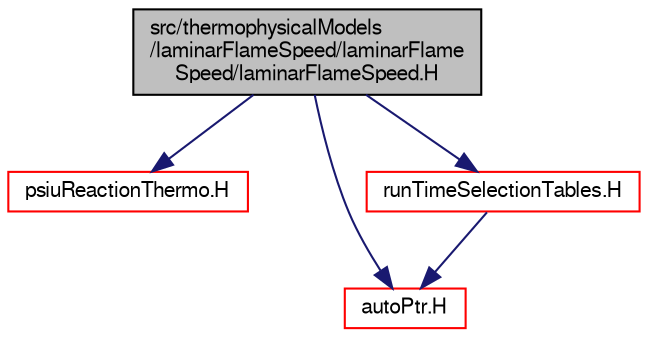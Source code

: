 digraph "src/thermophysicalModels/laminarFlameSpeed/laminarFlameSpeed/laminarFlameSpeed.H"
{
  bgcolor="transparent";
  edge [fontname="FreeSans",fontsize="10",labelfontname="FreeSans",labelfontsize="10"];
  node [fontname="FreeSans",fontsize="10",shape=record];
  Node0 [label="src/thermophysicalModels\l/laminarFlameSpeed/laminarFlame\lSpeed/laminarFlameSpeed.H",height=0.2,width=0.4,color="black", fillcolor="grey75", style="filled", fontcolor="black"];
  Node0 -> Node1 [color="midnightblue",fontsize="10",style="solid",fontname="FreeSans"];
  Node1 [label="psiuReactionThermo.H",height=0.2,width=0.4,color="red",URL="$a16235.html"];
  Node0 -> Node55 [color="midnightblue",fontsize="10",style="solid",fontname="FreeSans"];
  Node55 [label="autoPtr.H",height=0.2,width=0.4,color="red",URL="$a11078.html"];
  Node0 -> Node194 [color="midnightblue",fontsize="10",style="solid",fontname="FreeSans"];
  Node194 [label="runTimeSelectionTables.H",height=0.2,width=0.4,color="red",URL="$a09266.html",tooltip="Macros to ease declaration of run-time selection tables. "];
  Node194 -> Node55 [color="midnightblue",fontsize="10",style="solid",fontname="FreeSans"];
}
